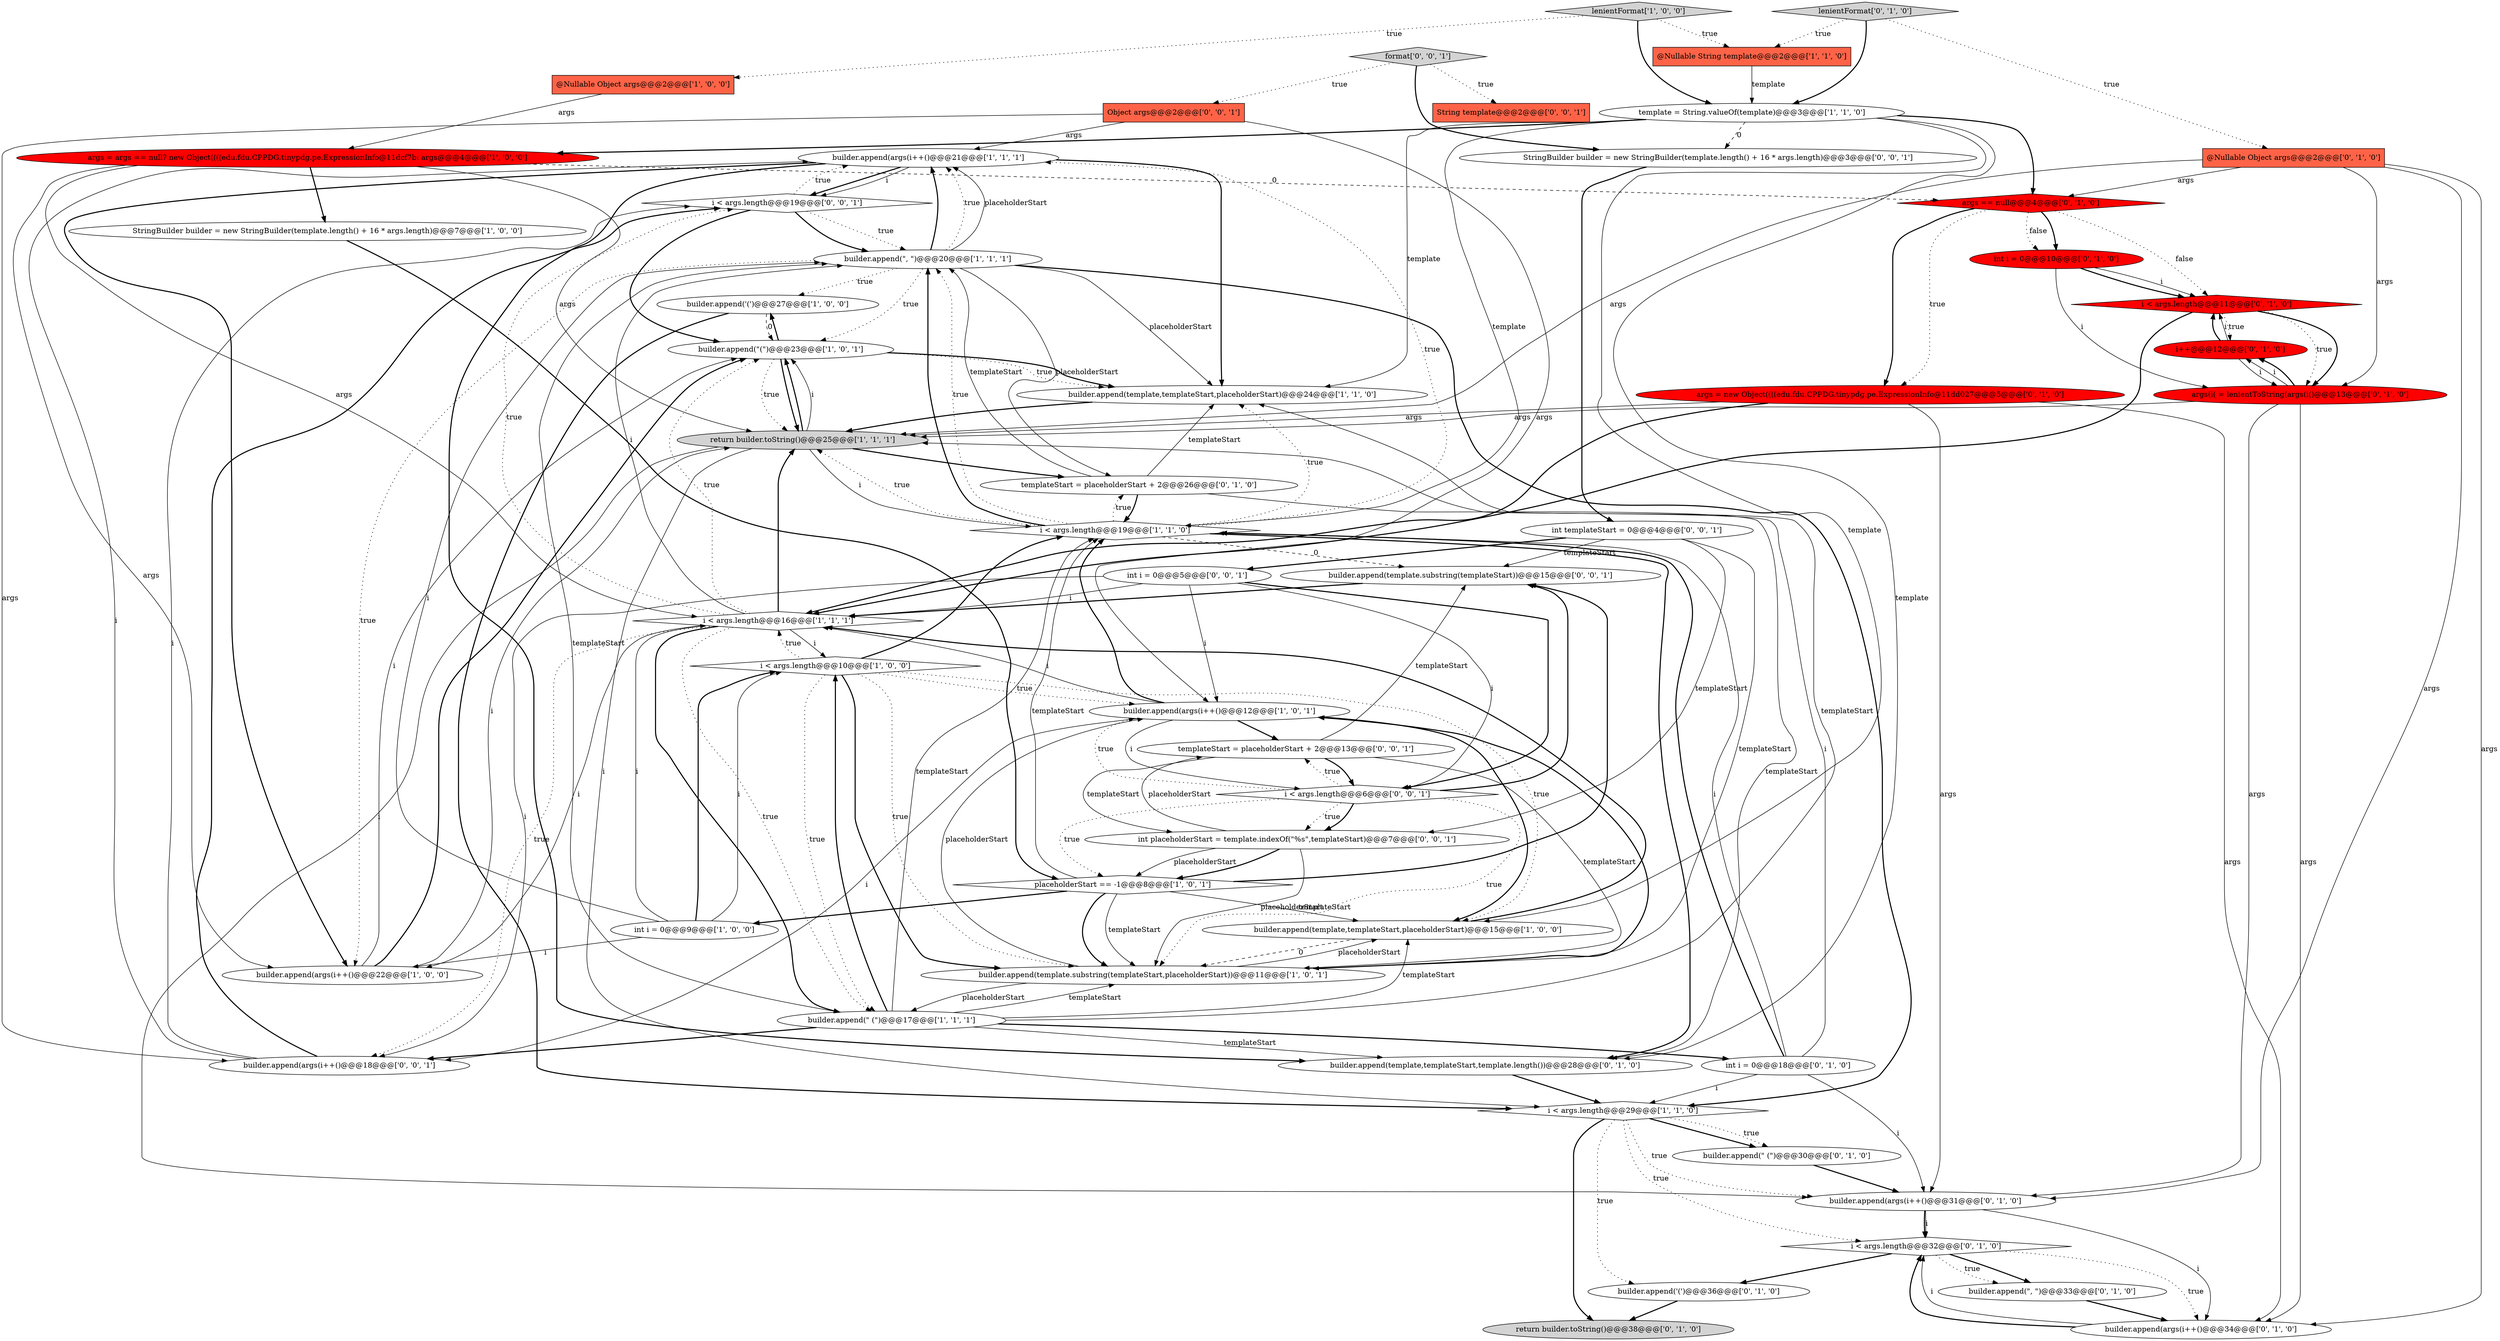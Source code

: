 digraph {
17 [style = filled, label = "builder.append(args(i++()@@@21@@@['1', '1', '1']", fillcolor = white, shape = ellipse image = "AAA0AAABBB1BBB"];
9 [style = filled, label = "placeholderStart == -1@@@8@@@['1', '0', '1']", fillcolor = white, shape = diamond image = "AAA0AAABBB1BBB"];
31 [style = filled, label = "i < args.length@@@32@@@['0', '1', '0']", fillcolor = white, shape = diamond image = "AAA0AAABBB2BBB"];
27 [style = filled, label = "int i = 0@@@10@@@['0', '1', '0']", fillcolor = red, shape = ellipse image = "AAA1AAABBB2BBB"];
14 [style = filled, label = "builder.append('(')@@@27@@@['1', '0', '0']", fillcolor = white, shape = ellipse image = "AAA0AAABBB1BBB"];
44 [style = filled, label = "Object args@@@2@@@['0', '0', '1']", fillcolor = tomato, shape = box image = "AAA0AAABBB3BBB"];
8 [style = filled, label = "lenientFormat['1', '0', '0']", fillcolor = lightgray, shape = diamond image = "AAA0AAABBB1BBB"];
41 [style = filled, label = "templateStart = placeholderStart + 2@@@13@@@['0', '0', '1']", fillcolor = white, shape = ellipse image = "AAA0AAABBB3BBB"];
4 [style = filled, label = "builder.append(\"(\")@@@23@@@['1', '0', '1']", fillcolor = white, shape = ellipse image = "AAA0AAABBB1BBB"];
30 [style = filled, label = "int i = 0@@@18@@@['0', '1', '0']", fillcolor = white, shape = ellipse image = "AAA0AAABBB2BBB"];
51 [style = filled, label = "i < args.length@@@6@@@['0', '0', '1']", fillcolor = white, shape = diamond image = "AAA0AAABBB3BBB"];
7 [style = filled, label = "args = args == null? new Object((((edu.fdu.CPPDG.tinypdg.pe.ExpressionInfo@11dcf7b: args@@@4@@@['1', '0', '0']", fillcolor = red, shape = ellipse image = "AAA1AAABBB1BBB"];
21 [style = filled, label = "builder.append(args(i++()@@@12@@@['1', '0', '1']", fillcolor = white, shape = ellipse image = "AAA0AAABBB1BBB"];
46 [style = filled, label = "builder.append(args(i++()@@@18@@@['0', '0', '1']", fillcolor = white, shape = ellipse image = "AAA0AAABBB3BBB"];
45 [style = filled, label = "int templateStart = 0@@@4@@@['0', '0', '1']", fillcolor = white, shape = ellipse image = "AAA0AAABBB3BBB"];
2 [style = filled, label = "int i = 0@@@9@@@['1', '0', '0']", fillcolor = white, shape = ellipse image = "AAA0AAABBB1BBB"];
3 [style = filled, label = "i < args.length@@@16@@@['1', '1', '1']", fillcolor = white, shape = diamond image = "AAA0AAABBB1BBB"];
6 [style = filled, label = "template = String.valueOf(template)@@@3@@@['1', '1', '0']", fillcolor = white, shape = ellipse image = "AAA0AAABBB1BBB"];
24 [style = filled, label = "builder.append('(')@@@36@@@['0', '1', '0']", fillcolor = white, shape = ellipse image = "AAA0AAABBB2BBB"];
36 [style = filled, label = "builder.append(args(i++()@@@31@@@['0', '1', '0']", fillcolor = white, shape = ellipse image = "AAA0AAABBB2BBB"];
42 [style = filled, label = "i < args.length@@@19@@@['0', '0', '1']", fillcolor = white, shape = diamond image = "AAA0AAABBB3BBB"];
12 [style = filled, label = "@Nullable Object args@@@2@@@['1', '0', '0']", fillcolor = tomato, shape = box image = "AAA0AAABBB1BBB"];
50 [style = filled, label = "int i = 0@@@5@@@['0', '0', '1']", fillcolor = white, shape = ellipse image = "AAA0AAABBB3BBB"];
32 [style = filled, label = "@Nullable Object args@@@2@@@['0', '1', '0']", fillcolor = tomato, shape = box image = "AAA0AAABBB2BBB"];
26 [style = filled, label = "i < args.length@@@11@@@['0', '1', '0']", fillcolor = red, shape = diamond image = "AAA1AAABBB2BBB"];
10 [style = filled, label = "builder.append(template,templateStart,placeholderStart)@@@15@@@['1', '0', '0']", fillcolor = white, shape = ellipse image = "AAA0AAABBB1BBB"];
38 [style = filled, label = "templateStart = placeholderStart + 2@@@26@@@['0', '1', '0']", fillcolor = white, shape = ellipse image = "AAA0AAABBB2BBB"];
11 [style = filled, label = "builder.append(\" (\")@@@17@@@['1', '1', '1']", fillcolor = white, shape = ellipse image = "AAA0AAABBB1BBB"];
5 [style = filled, label = "return builder.toString()@@@25@@@['1', '1', '1']", fillcolor = lightgray, shape = ellipse image = "AAA0AAABBB1BBB"];
39 [style = filled, label = "args = new Object((((edu.fdu.CPPDG.tinypdg.pe.ExpressionInfo@11dd027@@@5@@@['0', '1', '0']", fillcolor = red, shape = ellipse image = "AAA1AAABBB2BBB"];
48 [style = filled, label = "int placeholderStart = template.indexOf(\"%s\",templateStart)@@@7@@@['0', '0', '1']", fillcolor = white, shape = ellipse image = "AAA0AAABBB3BBB"];
18 [style = filled, label = "builder.append(args(i++()@@@22@@@['1', '0', '0']", fillcolor = white, shape = ellipse image = "AAA0AAABBB1BBB"];
29 [style = filled, label = "builder.append(\", \")@@@33@@@['0', '1', '0']", fillcolor = white, shape = ellipse image = "AAA0AAABBB2BBB"];
23 [style = filled, label = "return builder.toString()@@@38@@@['0', '1', '0']", fillcolor = lightgray, shape = ellipse image = "AAA0AAABBB2BBB"];
34 [style = filled, label = "lenientFormat['0', '1', '0']", fillcolor = lightgray, shape = diamond image = "AAA0AAABBB2BBB"];
13 [style = filled, label = "i < args.length@@@19@@@['1', '1', '0']", fillcolor = white, shape = diamond image = "AAA0AAABBB1BBB"];
22 [style = filled, label = "builder.append(template.substring(templateStart,placeholderStart))@@@11@@@['1', '0', '1']", fillcolor = white, shape = ellipse image = "AAA0AAABBB1BBB"];
47 [style = filled, label = "format['0', '0', '1']", fillcolor = lightgray, shape = diamond image = "AAA0AAABBB3BBB"];
33 [style = filled, label = "args == null@@@4@@@['0', '1', '0']", fillcolor = red, shape = diamond image = "AAA1AAABBB2BBB"];
52 [style = filled, label = "builder.append(template.substring(templateStart))@@@15@@@['0', '0', '1']", fillcolor = white, shape = ellipse image = "AAA0AAABBB3BBB"];
28 [style = filled, label = "builder.append(template,templateStart,template.length())@@@28@@@['0', '1', '0']", fillcolor = white, shape = ellipse image = "AAA0AAABBB2BBB"];
49 [style = filled, label = "String template@@@2@@@['0', '0', '1']", fillcolor = tomato, shape = box image = "AAA0AAABBB3BBB"];
1 [style = filled, label = "StringBuilder builder = new StringBuilder(template.length() + 16 * args.length)@@@7@@@['1', '0', '0']", fillcolor = white, shape = ellipse image = "AAA0AAABBB1BBB"];
15 [style = filled, label = "i < args.length@@@10@@@['1', '0', '0']", fillcolor = white, shape = diamond image = "AAA0AAABBB1BBB"];
37 [style = filled, label = "i++@@@12@@@['0', '1', '0']", fillcolor = red, shape = ellipse image = "AAA1AAABBB2BBB"];
25 [style = filled, label = "args(i( = lenientToString(args(i()@@@13@@@['0', '1', '0']", fillcolor = red, shape = ellipse image = "AAA1AAABBB2BBB"];
35 [style = filled, label = "builder.append(\" (\")@@@30@@@['0', '1', '0']", fillcolor = white, shape = ellipse image = "AAA0AAABBB2BBB"];
43 [style = filled, label = "StringBuilder builder = new StringBuilder(template.length() + 16 * args.length)@@@3@@@['0', '0', '1']", fillcolor = white, shape = ellipse image = "AAA0AAABBB3BBB"];
20 [style = filled, label = "@Nullable String template@@@2@@@['1', '1', '0']", fillcolor = tomato, shape = box image = "AAA0AAABBB1BBB"];
0 [style = filled, label = "builder.append(template,templateStart,placeholderStart)@@@24@@@['1', '1', '0']", fillcolor = white, shape = ellipse image = "AAA0AAABBB1BBB"];
40 [style = filled, label = "builder.append(args(i++()@@@34@@@['0', '1', '0']", fillcolor = white, shape = ellipse image = "AAA0AAABBB2BBB"];
19 [style = filled, label = "builder.append(\", \")@@@20@@@['1', '1', '1']", fillcolor = white, shape = ellipse image = "AAA0AAABBB1BBB"];
16 [style = filled, label = "i < args.length@@@29@@@['1', '1', '0']", fillcolor = white, shape = diamond image = "AAA0AAABBB1BBB"];
21->10 [style = bold, label=""];
20->6 [style = solid, label="template"];
32->36 [style = solid, label="args"];
30->13 [style = bold, label=""];
51->21 [style = dotted, label="true"];
26->37 [style = dotted, label="true"];
25->5 [style = solid, label="args"];
39->40 [style = solid, label="args"];
3->15 [style = solid, label="i"];
51->48 [style = dotted, label="true"];
13->5 [style = dotted, label="true"];
8->6 [style = bold, label=""];
6->0 [style = solid, label="template"];
11->46 [style = bold, label=""];
15->21 [style = dotted, label="true"];
34->20 [style = dotted, label="true"];
10->22 [style = dashed, label="0"];
5->38 [style = bold, label=""];
42->17 [style = dotted, label="true"];
37->25 [style = solid, label="i"];
46->17 [style = solid, label="i"];
9->10 [style = solid, label="templateStart"];
42->19 [style = dotted, label="true"];
3->5 [style = bold, label=""];
48->41 [style = solid, label="placeholderStart"];
51->48 [style = bold, label=""];
32->25 [style = solid, label="args"];
19->38 [style = solid, label="placeholderStart"];
44->17 [style = solid, label="args"];
2->15 [style = bold, label=""];
11->28 [style = solid, label="templateStart"];
30->13 [style = solid, label="i"];
21->46 [style = solid, label="i"];
8->20 [style = dotted, label="true"];
40->31 [style = bold, label=""];
5->36 [style = solid, label="i"];
9->52 [style = bold, label=""];
7->5 [style = solid, label="args"];
27->26 [style = solid, label="i"];
48->9 [style = solid, label="placeholderStart"];
42->19 [style = bold, label=""];
21->13 [style = bold, label=""];
3->42 [style = dotted, label="true"];
11->13 [style = solid, label="templateStart"];
14->16 [style = bold, label=""];
46->42 [style = bold, label=""];
13->17 [style = dotted, label="true"];
5->16 [style = solid, label="i"];
15->13 [style = bold, label=""];
7->1 [style = bold, label=""];
48->22 [style = solid, label="placeholderStart"];
37->26 [style = bold, label=""];
2->19 [style = solid, label="i"];
9->2 [style = bold, label=""];
19->17 [style = dotted, label="true"];
50->21 [style = solid, label="i"];
31->40 [style = dotted, label="true"];
4->0 [style = dotted, label="true"];
36->31 [style = bold, label=""];
25->36 [style = solid, label="args"];
3->11 [style = bold, label=""];
36->31 [style = solid, label="i"];
36->40 [style = solid, label="i"];
21->41 [style = bold, label=""];
31->29 [style = bold, label=""];
13->19 [style = dotted, label="true"];
15->10 [style = dotted, label="true"];
47->43 [style = bold, label=""];
11->19 [style = solid, label="templateStart"];
17->42 [style = bold, label=""];
33->27 [style = bold, label=""];
2->3 [style = solid, label="i"];
25->37 [style = solid, label="i"];
43->45 [style = bold, label=""];
4->0 [style = bold, label=""];
15->3 [style = dotted, label="true"];
47->49 [style = dotted, label="true"];
7->18 [style = solid, label="args"];
8->12 [style = dotted, label="true"];
18->4 [style = bold, label=""];
7->3 [style = solid, label="args"];
25->37 [style = bold, label=""];
19->4 [style = dotted, label="true"];
30->36 [style = solid, label="i"];
13->0 [style = dotted, label="true"];
13->52 [style = dashed, label="0"];
39->36 [style = solid, label="args"];
32->5 [style = solid, label="args"];
25->40 [style = solid, label="args"];
29->40 [style = bold, label=""];
6->13 [style = solid, label="template"];
6->7 [style = bold, label=""];
31->29 [style = dotted, label="true"];
11->30 [style = bold, label=""];
44->46 [style = solid, label="args"];
16->24 [style = dotted, label="true"];
51->41 [style = dotted, label="true"];
45->52 [style = solid, label="templateStart"];
27->26 [style = bold, label=""];
33->39 [style = dotted, label="true"];
9->22 [style = bold, label=""];
40->31 [style = solid, label="i"];
4->5 [style = dotted, label="true"];
19->17 [style = solid, label="placeholderStart"];
4->14 [style = bold, label=""];
16->35 [style = dotted, label="true"];
3->19 [style = solid, label="i"];
26->3 [style = bold, label=""];
31->24 [style = bold, label=""];
45->48 [style = solid, label="templateStart"];
19->18 [style = dotted, label="true"];
16->36 [style = dotted, label="true"];
6->28 [style = solid, label="template"];
30->16 [style = solid, label="i"];
37->26 [style = solid, label="i"];
41->22 [style = solid, label="templateStart"];
19->17 [style = bold, label=""];
16->23 [style = bold, label=""];
5->13 [style = solid, label="i"];
51->52 [style = bold, label=""];
13->38 [style = dotted, label="true"];
51->9 [style = dotted, label="true"];
6->10 [style = solid, label="template"];
2->18 [style = solid, label="i"];
1->9 [style = bold, label=""];
38->0 [style = solid, label="templateStart"];
3->18 [style = solid, label="i"];
15->22 [style = bold, label=""];
19->16 [style = bold, label=""];
14->4 [style = dashed, label="0"];
11->22 [style = solid, label="templateStart"];
18->5 [style = solid, label="i"];
42->4 [style = bold, label=""];
13->19 [style = bold, label=""];
17->0 [style = bold, label=""];
3->46 [style = dotted, label="true"];
6->33 [style = bold, label=""];
12->7 [style = solid, label="args"];
5->4 [style = bold, label=""];
15->11 [style = dotted, label="true"];
50->51 [style = solid, label="i"];
11->10 [style = solid, label="templateStart"];
41->48 [style = solid, label="templateStart"];
33->27 [style = dotted, label="false"];
16->31 [style = dotted, label="true"];
27->25 [style = solid, label="i"];
21->51 [style = solid, label="i"];
4->5 [style = bold, label=""];
50->46 [style = solid, label="i"];
30->5 [style = solid, label="i"];
0->5 [style = bold, label=""];
24->23 [style = bold, label=""];
41->52 [style = solid, label="templateStart"];
34->32 [style = dotted, label="true"];
3->11 [style = dotted, label="true"];
46->42 [style = solid, label="i"];
19->14 [style = dotted, label="true"];
26->25 [style = dotted, label="true"];
5->4 [style = solid, label="i"];
6->43 [style = dashed, label="0"];
22->21 [style = solid, label="placeholderStart"];
26->25 [style = bold, label=""];
32->33 [style = solid, label="args"];
22->21 [style = bold, label=""];
3->4 [style = dotted, label="true"];
39->3 [style = bold, label=""];
10->3 [style = bold, label=""];
48->9 [style = bold, label=""];
15->22 [style = dotted, label="true"];
47->44 [style = dotted, label="true"];
28->16 [style = bold, label=""];
2->15 [style = solid, label="i"];
22->11 [style = solid, label="placeholderStart"];
17->42 [style = solid, label="i"];
11->15 [style = bold, label=""];
22->10 [style = solid, label="placeholderStart"];
50->3 [style = solid, label="i"];
11->0 [style = solid, label="templateStart"];
17->28 [style = bold, label=""];
44->21 [style = solid, label="args"];
33->39 [style = bold, label=""];
45->50 [style = bold, label=""];
41->51 [style = bold, label=""];
45->22 [style = solid, label="templateStart"];
50->51 [style = bold, label=""];
9->22 [style = solid, label="templateStart"];
39->5 [style = solid, label="args"];
19->0 [style = solid, label="placeholderStart"];
17->18 [style = bold, label=""];
9->13 [style = solid, label="templateStart"];
34->6 [style = bold, label=""];
33->26 [style = dotted, label="false"];
51->22 [style = dotted, label="true"];
18->4 [style = solid, label="i"];
38->28 [style = solid, label="templateStart"];
52->3 [style = bold, label=""];
7->33 [style = dashed, label="0"];
38->19 [style = solid, label="templateStart"];
16->35 [style = bold, label=""];
35->36 [style = bold, label=""];
21->3 [style = solid, label="i"];
38->13 [style = bold, label=""];
32->40 [style = solid, label="args"];
13->28 [style = bold, label=""];
}

